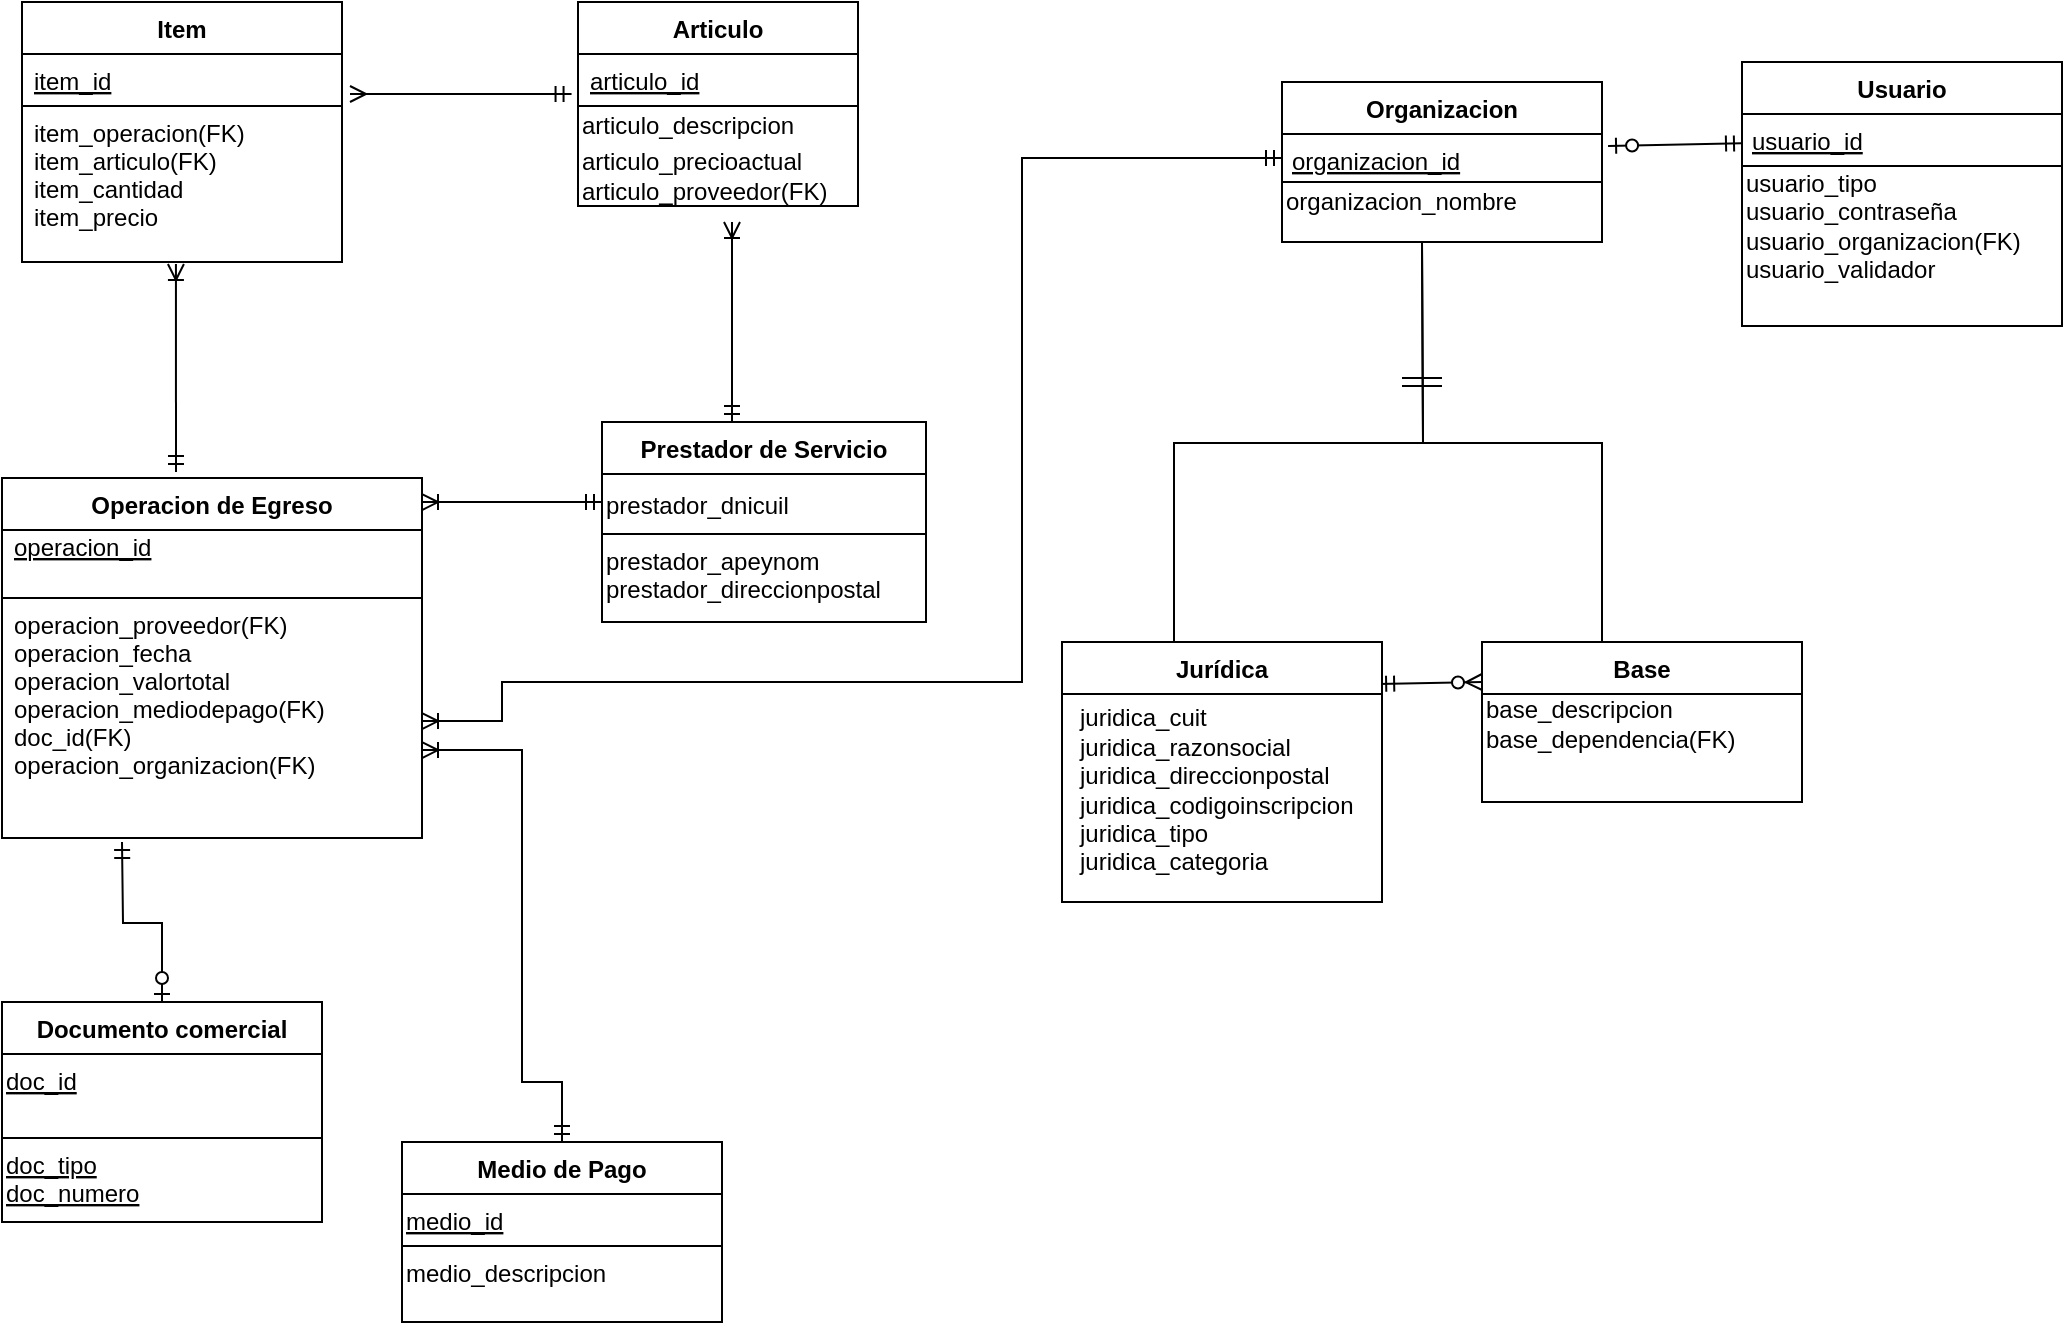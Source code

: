 <mxfile version="13.0.5" type="device"><diagram id="C5RBs43oDa-KdzZeNtuy" name="Page-1"><mxGraphModel dx="1422" dy="1935" grid="1" gridSize="10" guides="1" tooltips="1" connect="1" arrows="1" fold="1" page="1" pageScale="1" pageWidth="827" pageHeight="1169" math="0" shadow="0"><root><mxCell id="WIyWlLk6GJQsqaUBKTNV-0"/><mxCell id="WIyWlLk6GJQsqaUBKTNV-1" parent="WIyWlLk6GJQsqaUBKTNV-0"/><mxCell id="qIHvCG5CdGN3Ri1NbtGJ-26" style="edgeStyle=orthogonalEdgeStyle;rounded=0;orthogonalLoop=1;jettySize=auto;html=1;startArrow=ERzeroToOne;startFill=1;endArrow=ERmandOne;endFill=0;exitX=0.5;exitY=0;exitDx=0;exitDy=0;" parent="WIyWlLk6GJQsqaUBKTNV-1" source="qIHvCG5CdGN3Ri1NbtGJ-19" edge="1"><mxGeometry relative="1" as="geometry"><mxPoint x="100" y="370" as="targetPoint"/><mxPoint x="100" y="350" as="sourcePoint"/><Array as="points"/></mxGeometry></mxCell><mxCell id="qIHvCG5CdGN3Ri1NbtGJ-32" style="rounded=0;orthogonalLoop=1;jettySize=auto;html=1;startArrow=ERmandOne;startFill=0;endArrow=ERoneToMany;endFill=0;entryX=1;entryY=0.691;entryDx=0;entryDy=0;entryPerimeter=0;exitX=0.5;exitY=0;exitDx=0;exitDy=0;edgeStyle=orthogonalEdgeStyle;" parent="WIyWlLk6GJQsqaUBKTNV-1" source="qIHvCG5CdGN3Ri1NbtGJ-27" target="zkfFHV4jXpPFQw0GAbJ--54" edge="1"><mxGeometry relative="1" as="geometry"><Array as="points"><mxPoint x="320" y="490"/><mxPoint x="300" y="490"/><mxPoint x="300" y="324"/></Array><mxPoint x="320" y="520" as="targetPoint"/><mxPoint x="240" y="470" as="sourcePoint"/></mxGeometry></mxCell><mxCell id="qIHvCG5CdGN3Ri1NbtGJ-43" style="rounded=0;orthogonalLoop=1;jettySize=auto;html=1;startArrow=ERoneToMany;startFill=0;endArrow=ERmandOne;endFill=0;exitX=0.481;exitY=1.013;exitDx=0;exitDy=0;exitPerimeter=0;" parent="WIyWlLk6GJQsqaUBKTNV-1" source="qIHvCG5CdGN3Ri1NbtGJ-41" edge="1"><mxGeometry relative="1" as="geometry"><mxPoint x="127" y="185" as="targetPoint"/></mxGeometry></mxCell><mxCell id="qIHvCG5CdGN3Ri1NbtGJ-84" style="rounded=0;orthogonalLoop=1;jettySize=auto;html=1;startArrow=ERmandOne;startFill=0;endArrow=ERzeroToOne;endFill=1;entryX=1.019;entryY=0.25;entryDx=0;entryDy=0;entryPerimeter=0;" parent="WIyWlLk6GJQsqaUBKTNV-1" source="qIHvCG5CdGN3Ri1NbtGJ-81" target="7jfFo7C5DOnrj65xaKfs-9" edge="1"><mxGeometry relative="1" as="geometry"><mxPoint x="790" y="121" as="targetPoint"/></mxGeometry></mxCell><mxCell id="zkfFHV4jXpPFQw0GAbJ--51" value="Operacion de Egreso" style="swimlane;fontStyle=1;childLayout=stackLayout;horizontal=1;startSize=26;horizontalStack=0;resizeParent=1;resizeLast=0;collapsible=1;marginBottom=0;rounded=0;shadow=0;strokeWidth=1;align=center;" parent="WIyWlLk6GJQsqaUBKTNV-1" vertex="1"><mxGeometry x="40" y="188" width="210" height="180" as="geometry"><mxRectangle x="40" y="188" width="160" height="26" as="alternateBounds"/></mxGeometry></mxCell><mxCell id="zkfFHV4jXpPFQw0GAbJ--52" value="operacion_id&#10;&#10;" style="shape=partialRectangle;top=0;left=0;right=0;bottom=1;align=left;verticalAlign=middle;fillColor=none;spacingLeft=4;spacingRight=4;overflow=hidden;rotatable=0;points=[[0,0.5],[1,0.5]];portConstraint=eastwest;dropTarget=0;rounded=0;shadow=0;strokeWidth=1;fontStyle=4;labelPosition=center;verticalLabelPosition=middle;" parent="zkfFHV4jXpPFQw0GAbJ--51" vertex="1"><mxGeometry y="26" width="210" height="34" as="geometry"/></mxCell><mxCell id="zkfFHV4jXpPFQw0GAbJ--54" value="operacion_proveedor(FK)&#10;operacion_fecha&#10;operacion_valortotal&#10;operacion_mediodepago(FK)&#10;doc_id(FK)&#10;operacion_organizacion(FK)&#10;&#10;" style="shape=partialRectangle;top=0;left=0;right=0;bottom=0;align=left;verticalAlign=top;fillColor=none;spacingLeft=4;spacingRight=4;overflow=hidden;rotatable=0;points=[[0,0.5],[1,0.5]];portConstraint=eastwest;dropTarget=0;rounded=0;shadow=0;strokeWidth=1;" parent="zkfFHV4jXpPFQw0GAbJ--51" vertex="1"><mxGeometry y="60" width="210" height="110" as="geometry"/></mxCell><mxCell id="qIHvCG5CdGN3Ri1NbtGJ-27" value="Medio de Pago" style="swimlane;fontStyle=1;childLayout=stackLayout;horizontal=1;startSize=26;horizontalStack=0;resizeParent=1;resizeLast=0;collapsible=1;marginBottom=0;rounded=0;shadow=0;strokeWidth=1;" parent="WIyWlLk6GJQsqaUBKTNV-1" vertex="1"><mxGeometry x="240" y="520" width="160" height="90" as="geometry"><mxRectangle x="20" y="80" width="160" height="26" as="alternateBounds"/></mxGeometry></mxCell><mxCell id="qIHvCG5CdGN3Ri1NbtGJ-28" value="medio_id" style="shape=partialRectangle;top=0;left=0;right=0;bottom=1;align=left;verticalAlign=top;fillColor=none;spacingLeft=0;spacingRight=4;overflow=hidden;rotatable=0;points=[[0,0.5],[1,0.5]];portConstraint=eastwest;dropTarget=0;rounded=0;shadow=0;strokeWidth=1;fontStyle=4" parent="qIHvCG5CdGN3Ri1NbtGJ-27" vertex="1"><mxGeometry y="26" width="160" height="26" as="geometry"/></mxCell><mxCell id="qIHvCG5CdGN3Ri1NbtGJ-29" value="" style="shape=partialRectangle;top=0;left=0;bottom=0;fillColor=none;align=left;verticalAlign=top;spacingLeft=4;spacingRight=4;overflow=hidden;rotatable=0;points=[];portConstraint=eastwest;part=1;" parent="qIHvCG5CdGN3Ri1NbtGJ-28" vertex="1" connectable="0"><mxGeometry height="26" as="geometry"/></mxCell><mxCell id="qIHvCG5CdGN3Ri1NbtGJ-30" value="medio_descripcion" style="shape=partialRectangle;top=0;left=0;right=0;bottom=0;align=left;verticalAlign=top;fillColor=none;spacingLeft=0;spacingRight=4;overflow=hidden;rotatable=0;points=[[0,0.5],[1,0.5]];portConstraint=eastwest;dropTarget=0;rounded=0;shadow=0;strokeWidth=1;" parent="qIHvCG5CdGN3Ri1NbtGJ-27" vertex="1"><mxGeometry y="52" width="160" height="38" as="geometry"/></mxCell><mxCell id="qIHvCG5CdGN3Ri1NbtGJ-31" value="" style="shape=partialRectangle;top=0;left=0;bottom=0;fillColor=none;align=left;verticalAlign=top;spacingLeft=4;spacingRight=4;overflow=hidden;rotatable=0;points=[];portConstraint=eastwest;part=1;" parent="qIHvCG5CdGN3Ri1NbtGJ-30" vertex="1" connectable="0"><mxGeometry height="38" as="geometry"/></mxCell><mxCell id="7jfFo7C5DOnrj65xaKfs-7" style="rounded=0;orthogonalLoop=1;jettySize=auto;html=1;startArrow=ERmandOne;startFill=0;endArrow=ERoneToMany;endFill=0;entryX=1;entryY=0.691;entryDx=0;entryDy=0;entryPerimeter=0;" edge="1" parent="WIyWlLk6GJQsqaUBKTNV-1"><mxGeometry relative="1" as="geometry"><mxPoint x="250" y="200.01" as="targetPoint"/><mxPoint x="340" y="200" as="sourcePoint"/></mxGeometry></mxCell><mxCell id="qIHvCG5CdGN3Ri1NbtGJ-19" value="Documento comercial" style="swimlane;fontStyle=1;childLayout=stackLayout;horizontal=1;startSize=26;horizontalStack=0;resizeParent=1;resizeLast=0;collapsible=1;marginBottom=0;rounded=0;shadow=0;strokeWidth=1;" parent="WIyWlLk6GJQsqaUBKTNV-1" vertex="1"><mxGeometry x="40" y="450" width="160" height="110" as="geometry"><mxRectangle x="20" y="80" width="160" height="26" as="alternateBounds"/></mxGeometry></mxCell><mxCell id="7xM0BZ4E6JFFP8Hmivkh-125" value="" style="endArrow=none;html=1;fontSize=12;entryX=1;entryY=0.5;entryDx=0;entryDy=0;exitX=0;exitY=0.5;exitDx=0;exitDy=0;" parent="qIHvCG5CdGN3Ri1NbtGJ-19" source="qIHvCG5CdGN3Ri1NbtGJ-20" target="qIHvCG5CdGN3Ri1NbtGJ-20" edge="1"><mxGeometry width="50" height="50" relative="1" as="geometry"><mxPoint x="50" y="100" as="sourcePoint"/><mxPoint x="100" y="50" as="targetPoint"/></mxGeometry></mxCell><mxCell id="qIHvCG5CdGN3Ri1NbtGJ-20" value="doc_id&#10;&#10;&#10;doc_tipo&#10;doc_numero&#10;&#10;" style="shape=partialRectangle;top=0;left=0;right=0;bottom=1;align=left;verticalAlign=top;fillColor=none;spacingLeft=0;spacingRight=4;overflow=hidden;rotatable=0;points=[[0,0.5],[1,0.5]];portConstraint=eastwest;dropTarget=0;rounded=0;shadow=0;strokeWidth=1;fontStyle=4" parent="qIHvCG5CdGN3Ri1NbtGJ-19" vertex="1"><mxGeometry y="26" width="160" height="84" as="geometry"/></mxCell><mxCell id="qIHvCG5CdGN3Ri1NbtGJ-21" value="" style="shape=partialRectangle;top=0;left=0;bottom=0;fillColor=none;align=left;verticalAlign=top;spacingLeft=4;spacingRight=4;overflow=hidden;rotatable=0;points=[];portConstraint=eastwest;part=1;" parent="qIHvCG5CdGN3Ri1NbtGJ-20" vertex="1" connectable="0"><mxGeometry height="84" as="geometry"/></mxCell><mxCell id="7jfFo7C5DOnrj65xaKfs-15" value="" style="endArrow=none;html=1;fontSize=12;edgeStyle=orthogonalEdgeStyle;exitX=0.375;exitY=0;exitDx=0;exitDy=0;exitPerimeter=0;rounded=0;" edge="1" parent="WIyWlLk6GJQsqaUBKTNV-1" source="qIHvCG5CdGN3Ri1NbtGJ-47"><mxGeometry width="50" height="50" relative="1" as="geometry"><mxPoint x="800" y="50" as="sourcePoint"/><mxPoint x="750" y="70" as="targetPoint"/></mxGeometry></mxCell><mxCell id="7jfFo7C5DOnrj65xaKfs-16" value="" style="endArrow=none;html=1;fontSize=12;edgeStyle=orthogonalEdgeStyle;exitX=0.35;exitY=0;exitDx=0;exitDy=0;exitPerimeter=0;rounded=0;" edge="1" parent="WIyWlLk6GJQsqaUBKTNV-1" source="qIHvCG5CdGN3Ri1NbtGJ-44"><mxGeometry width="50" height="50" relative="1" as="geometry"><mxPoint x="810" y="80" as="sourcePoint"/><mxPoint x="750" y="70" as="targetPoint"/></mxGeometry></mxCell><mxCell id="7jfFo7C5DOnrj65xaKfs-19" value="" style="endArrow=ERzeroToMany;html=1;fontSize=12;entryX=0;entryY=0.25;entryDx=0;entryDy=0;startArrow=ERmandOne;startFill=0;endFill=1;exitX=0.988;exitY=-0.056;exitDx=0;exitDy=0;exitPerimeter=0;" edge="1" parent="WIyWlLk6GJQsqaUBKTNV-1" source="qIHvCG5CdGN3Ri1NbtGJ-52" target="qIHvCG5CdGN3Ri1NbtGJ-47"><mxGeometry width="50" height="50" relative="1" as="geometry"><mxPoint x="720" y="200" as="sourcePoint"/><mxPoint x="690" y="40" as="targetPoint"/></mxGeometry></mxCell><mxCell id="qIHvCG5CdGN3Ri1NbtGJ-44" value="Jurídica" style="swimlane;fontStyle=1;childLayout=stackLayout;horizontal=1;startSize=26;horizontalStack=0;resizeParent=1;resizeLast=0;collapsible=1;marginBottom=0;rounded=0;shadow=0;strokeWidth=1;" parent="WIyWlLk6GJQsqaUBKTNV-1" vertex="1"><mxGeometry x="570" y="270" width="160" height="130" as="geometry"><mxRectangle x="260" y="80" width="160" height="26" as="alternateBounds"/></mxGeometry></mxCell><mxCell id="qIHvCG5CdGN3Ri1NbtGJ-52" value="juridica_cuit&lt;br&gt;juridica_razonsocial&lt;br&gt;juridica_direccionpostal&lt;br&gt;juridica_codigoinscripcion&lt;br&gt;juridica_tipo&lt;br&gt;juridica_categoria&lt;br&gt;" style="text;html=1;align=left;verticalAlign=middle;resizable=0;points=[];autosize=1;spacingTop=5;spacingLeft=7;" parent="qIHvCG5CdGN3Ri1NbtGJ-44" vertex="1"><mxGeometry y="26" width="160" height="90" as="geometry"/></mxCell><mxCell id="qIHvCG5CdGN3Ri1NbtGJ-47" value="Base" style="swimlane;fontStyle=1;childLayout=stackLayout;horizontal=1;startSize=26;horizontalStack=0;resizeParent=1;resizeLast=0;collapsible=1;marginBottom=0;rounded=0;shadow=0;strokeWidth=1;" parent="WIyWlLk6GJQsqaUBKTNV-1" vertex="1"><mxGeometry x="780" y="270" width="160" height="80" as="geometry"><mxRectangle x="610" y="10" width="160" height="26" as="alternateBounds"/></mxGeometry></mxCell><mxCell id="7xM0BZ4E6JFFP8Hmivkh-93" value="base_descripcion&lt;br&gt;base_dependencia(FK)" style="text;html=1;align=left;verticalAlign=middle;resizable=0;points=[];autosize=1;fontSize=12;" parent="qIHvCG5CdGN3Ri1NbtGJ-47" vertex="1"><mxGeometry y="26" width="160" height="30" as="geometry"/></mxCell><mxCell id="7jfFo7C5DOnrj65xaKfs-8" value="Organizacion" style="swimlane;fontStyle=1;childLayout=stackLayout;horizontal=1;startSize=26;horizontalStack=0;resizeParent=1;resizeLast=0;collapsible=1;marginBottom=0;rounded=0;shadow=0;strokeWidth=1;" vertex="1" parent="WIyWlLk6GJQsqaUBKTNV-1"><mxGeometry x="680" y="-10" width="160" height="80" as="geometry"><mxRectangle x="610" y="10" width="160" height="26" as="alternateBounds"/></mxGeometry></mxCell><mxCell id="7jfFo7C5DOnrj65xaKfs-9" value="organizacion_id" style="shape=partialRectangle;top=0;left=0;right=0;bottom=1;align=left;verticalAlign=top;fillColor=none;spacingLeft=3;spacingRight=4;overflow=hidden;rotatable=0;points=[[0,0.5],[1,0.5]];portConstraint=eastwest;dropTarget=0;rounded=0;shadow=0;strokeWidth=1;fontStyle=4" vertex="1" parent="7jfFo7C5DOnrj65xaKfs-8"><mxGeometry y="26" width="160" height="24" as="geometry"/></mxCell><mxCell id="7jfFo7C5DOnrj65xaKfs-10" value="" style="shape=partialRectangle;top=0;left=0;bottom=0;fillColor=none;align=left;verticalAlign=top;spacingLeft=4;spacingRight=4;overflow=hidden;rotatable=0;points=[];portConstraint=eastwest;part=1;" vertex="1" connectable="0" parent="7jfFo7C5DOnrj65xaKfs-9"><mxGeometry height="24" as="geometry"/></mxCell><mxCell id="7jfFo7C5DOnrj65xaKfs-11" value="organizacion_nombre" style="text;html=1;align=left;verticalAlign=middle;resizable=0;points=[];autosize=1;fontSize=12;" vertex="1" parent="7jfFo7C5DOnrj65xaKfs-8"><mxGeometry y="50" width="160" height="20" as="geometry"/></mxCell><mxCell id="7jfFo7C5DOnrj65xaKfs-20" value="" style="endArrow=none;html=1;fontSize=12;shape=link;width=4;" edge="1" parent="WIyWlLk6GJQsqaUBKTNV-1"><mxGeometry width="50" height="50" relative="1" as="geometry"><mxPoint x="760" y="140" as="sourcePoint"/><mxPoint x="740" y="140" as="targetPoint"/></mxGeometry></mxCell><mxCell id="qIHvCG5CdGN3Ri1NbtGJ-80" value="Usuario" style="swimlane;fontStyle=1;childLayout=stackLayout;horizontal=1;startSize=26;horizontalStack=0;resizeParent=1;resizeLast=0;collapsible=1;marginBottom=0;rounded=0;shadow=0;strokeWidth=1;" parent="WIyWlLk6GJQsqaUBKTNV-1" vertex="1"><mxGeometry x="910" y="-20" width="160" height="132" as="geometry"><mxRectangle x="260" y="80" width="160" height="26" as="alternateBounds"/></mxGeometry></mxCell><mxCell id="qIHvCG5CdGN3Ri1NbtGJ-81" value="usuario_id" style="shape=partialRectangle;top=0;left=0;right=0;bottom=1;align=left;verticalAlign=top;fillColor=none;spacingLeft=3;spacingRight=4;overflow=hidden;rotatable=0;points=[[0,0.5],[1,0.5]];portConstraint=eastwest;dropTarget=0;rounded=0;shadow=0;strokeWidth=1;fontStyle=4" parent="qIHvCG5CdGN3Ri1NbtGJ-80" vertex="1"><mxGeometry y="26" width="160" height="26" as="geometry"/></mxCell><mxCell id="qIHvCG5CdGN3Ri1NbtGJ-82" value="" style="shape=partialRectangle;top=0;left=0;bottom=0;fillColor=none;align=left;verticalAlign=top;spacingLeft=4;spacingRight=4;overflow=hidden;rotatable=0;points=[];portConstraint=eastwest;part=1;" parent="qIHvCG5CdGN3Ri1NbtGJ-81" vertex="1" connectable="0"><mxGeometry height="26" as="geometry"/></mxCell><mxCell id="7xM0BZ4E6JFFP8Hmivkh-104" value="usuario_tipo&lt;br&gt;usuario_contraseña&lt;br&gt;usuario_organizacion(FK)&lt;br&gt;usuario_validador" style="text;html=1;align=left;verticalAlign=middle;resizable=0;points=[];autosize=1;fontSize=12;" parent="qIHvCG5CdGN3Ri1NbtGJ-80" vertex="1"><mxGeometry y="52" width="160" height="60" as="geometry"/></mxCell><mxCell id="qIHvCG5CdGN3Ri1NbtGJ-38" value="Item" style="swimlane;fontStyle=1;childLayout=stackLayout;horizontal=1;startSize=26;horizontalStack=0;resizeParent=1;resizeLast=0;collapsible=1;marginBottom=0;rounded=0;shadow=0;strokeWidth=1;" parent="WIyWlLk6GJQsqaUBKTNV-1" vertex="1"><mxGeometry x="50" y="-50" width="160" height="130" as="geometry"><mxRectangle x="20" y="80" width="160" height="26" as="alternateBounds"/></mxGeometry></mxCell><mxCell id="qIHvCG5CdGN3Ri1NbtGJ-39" value="item_id" style="shape=partialRectangle;top=0;left=0;right=0;bottom=1;align=left;verticalAlign=top;fillColor=none;spacingLeft=4;spacingRight=4;overflow=hidden;rotatable=0;points=[[0,0.5],[1,0.5]];portConstraint=eastwest;dropTarget=0;rounded=0;shadow=0;strokeWidth=1;fontStyle=4" parent="qIHvCG5CdGN3Ri1NbtGJ-38" vertex="1"><mxGeometry y="26" width="160" height="26" as="geometry"/></mxCell><mxCell id="qIHvCG5CdGN3Ri1NbtGJ-40" value="" style="shape=partialRectangle;top=0;left=0;bottom=0;fillColor=none;align=left;verticalAlign=top;spacingLeft=4;spacingRight=4;overflow=hidden;rotatable=0;points=[];portConstraint=eastwest;part=1;" parent="qIHvCG5CdGN3Ri1NbtGJ-39" vertex="1" connectable="0"><mxGeometry height="26" as="geometry"/></mxCell><mxCell id="qIHvCG5CdGN3Ri1NbtGJ-41" value="item_operacion(FK)&#10;item_articulo(FK)&#10;item_cantidad&#10;item_precio" style="shape=partialRectangle;top=0;left=0;right=0;bottom=0;align=left;verticalAlign=top;fillColor=none;spacingLeft=4;spacingRight=4;overflow=hidden;rotatable=0;points=[[0,0.5],[1,0.5]];portConstraint=eastwest;dropTarget=0;rounded=0;shadow=0;strokeWidth=1;" parent="qIHvCG5CdGN3Ri1NbtGJ-38" vertex="1"><mxGeometry y="52" width="160" height="78" as="geometry"/></mxCell><mxCell id="qIHvCG5CdGN3Ri1NbtGJ-42" value="" style="shape=partialRectangle;top=0;left=0;bottom=0;fillColor=none;align=left;verticalAlign=top;spacingLeft=4;spacingRight=4;overflow=hidden;rotatable=0;points=[];portConstraint=eastwest;part=1;" parent="qIHvCG5CdGN3Ri1NbtGJ-41" vertex="1" connectable="0"><mxGeometry height="78" as="geometry"/></mxCell><mxCell id="qIHvCG5CdGN3Ri1NbtGJ-0" value="Articulo" style="swimlane;fontStyle=1;childLayout=stackLayout;horizontal=1;startSize=26;horizontalStack=0;resizeParent=1;resizeLast=0;collapsible=1;marginBottom=0;rounded=0;shadow=0;strokeWidth=1;" parent="WIyWlLk6GJQsqaUBKTNV-1" vertex="1"><mxGeometry x="328" y="-50" width="140" height="102" as="geometry"><mxRectangle x="250" y="20" width="160" height="26" as="alternateBounds"/></mxGeometry></mxCell><mxCell id="qIHvCG5CdGN3Ri1NbtGJ-1" value="articulo_id" style="shape=partialRectangle;top=0;left=0;right=0;bottom=1;align=left;verticalAlign=top;fillColor=none;spacingLeft=4;spacingRight=4;overflow=hidden;rotatable=0;points=[[0,0.5],[1,0.5]];portConstraint=eastwest;dropTarget=0;rounded=0;shadow=0;strokeWidth=1;fontStyle=4" parent="qIHvCG5CdGN3Ri1NbtGJ-0" vertex="1"><mxGeometry y="26" width="140" height="26" as="geometry"/></mxCell><mxCell id="qIHvCG5CdGN3Ri1NbtGJ-7" value="articulo_descripcion" style="text;html=1;align=left;verticalAlign=middle;resizable=0;points=[];autosize=1;" parent="qIHvCG5CdGN3Ri1NbtGJ-0" vertex="1"><mxGeometry y="52" width="140" height="20" as="geometry"/></mxCell><mxCell id="7xM0BZ4E6JFFP8Hmivkh-111" value="articulo_precioactual&lt;br&gt;articulo_proveedor(FK)" style="text;html=1;align=left;verticalAlign=middle;resizable=0;points=[];autosize=1;fontSize=12;" parent="qIHvCG5CdGN3Ri1NbtGJ-0" vertex="1"><mxGeometry y="72" width="140" height="30" as="geometry"/></mxCell><mxCell id="7jfFo7C5DOnrj65xaKfs-21" style="rounded=0;orthogonalLoop=1;jettySize=auto;html=1;startArrow=ERmandOne;startFill=0;endArrow=ERmany;endFill=0;exitX=-0.023;exitY=0.769;exitDx=0;exitDy=0;exitPerimeter=0;entryX=1.025;entryY=0.769;entryDx=0;entryDy=0;entryPerimeter=0;" edge="1" parent="WIyWlLk6GJQsqaUBKTNV-1" source="qIHvCG5CdGN3Ri1NbtGJ-1" target="qIHvCG5CdGN3Ri1NbtGJ-39"><mxGeometry relative="1" as="geometry"><mxPoint x="260.04" y="53.99" as="targetPoint"/><mxPoint x="260.0" y="-49.996" as="sourcePoint"/></mxGeometry></mxCell><mxCell id="7jfFo7C5DOnrj65xaKfs-22" style="rounded=0;orthogonalLoop=1;jettySize=auto;html=1;startArrow=ERmandOne;startFill=0;endArrow=ERoneToMany;endFill=0;" edge="1" parent="WIyWlLk6GJQsqaUBKTNV-1"><mxGeometry relative="1" as="geometry"><mxPoint x="405" y="60" as="targetPoint"/><mxPoint x="405" y="160" as="sourcePoint"/></mxGeometry></mxCell><mxCell id="7jfFo7C5DOnrj65xaKfs-23" style="rounded=0;orthogonalLoop=1;jettySize=auto;html=1;startArrow=ERmandOne;startFill=0;endArrow=ERoneToMany;endFill=0;entryX=1;entryY=0.691;entryDx=0;entryDy=0;entryPerimeter=0;edgeStyle=orthogonalEdgeStyle;exitX=0;exitY=0.5;exitDx=0;exitDy=0;" edge="1" parent="WIyWlLk6GJQsqaUBKTNV-1" source="7jfFo7C5DOnrj65xaKfs-9"><mxGeometry relative="1" as="geometry"><mxPoint x="250" y="309.51" as="targetPoint"/><mxPoint x="520" y="310" as="sourcePoint"/><Array as="points"><mxPoint x="550" y="28"/><mxPoint x="550" y="290"/><mxPoint x="290" y="290"/><mxPoint x="290" y="310"/></Array></mxGeometry></mxCell><mxCell id="7jfFo7C5DOnrj65xaKfs-0" value="Prestador de Servicio" style="swimlane;fontStyle=1;childLayout=stackLayout;horizontal=1;startSize=26;horizontalStack=0;resizeParent=1;resizeParentMax=0;resizeLast=0;collapsible=1;marginBottom=0;align=center;fontSize=12;rounded=0;shadow=0;strokeWidth=1;spacing=0;" vertex="1" parent="WIyWlLk6GJQsqaUBKTNV-1"><mxGeometry x="340" y="160" width="162" height="100" as="geometry"/></mxCell><mxCell id="7jfFo7C5DOnrj65xaKfs-3" value="prestador_dnicuil" style="shape=partialRectangle;top=0;left=0;right=0;bottom=1;align=left;verticalAlign=middle;fillColor=none;spacingLeft=0;spacingRight=4;overflow=hidden;rotatable=0;points=[[0,0.5],[1,0.5]];portConstraint=eastwest;dropTarget=0;fontStyle=0;fontSize=12;" vertex="1" parent="7jfFo7C5DOnrj65xaKfs-0"><mxGeometry y="26" width="162" height="30" as="geometry"/></mxCell><mxCell id="7jfFo7C5DOnrj65xaKfs-4" value="" style="shape=partialRectangle;fontStyle=1;top=0;left=0;bottom=0;fillColor=none;align=left;verticalAlign=middle;spacingLeft=4;spacingRight=4;overflow=hidden;rotatable=0;points=[];portConstraint=eastwest;part=1;fontSize=12;" vertex="1" connectable="0" parent="7jfFo7C5DOnrj65xaKfs-3"><mxGeometry height="30" as="geometry"/></mxCell><mxCell id="7jfFo7C5DOnrj65xaKfs-5" value="prestador_apeynom&#10;prestador_direccionpostal&#10;" style="shape=partialRectangle;top=0;left=0;right=0;bottom=0;align=left;verticalAlign=top;fillColor=none;spacingLeft=0;spacingRight=4;overflow=hidden;rotatable=0;points=[[0,0.5],[1,0.5]];portConstraint=eastwest;dropTarget=0;fontSize=12;" vertex="1" parent="7jfFo7C5DOnrj65xaKfs-0"><mxGeometry y="56" width="162" height="44" as="geometry"/></mxCell><mxCell id="7jfFo7C5DOnrj65xaKfs-6" value="" style="shape=partialRectangle;top=0;left=0;bottom=0;fillColor=none;align=left;verticalAlign=top;spacingLeft=4;spacingRight=4;overflow=hidden;rotatable=0;points=[];portConstraint=eastwest;part=1;fontSize=12;" vertex="1" connectable="0" parent="7jfFo7C5DOnrj65xaKfs-5"><mxGeometry height="44" as="geometry"/></mxCell></root></mxGraphModel></diagram></mxfile>